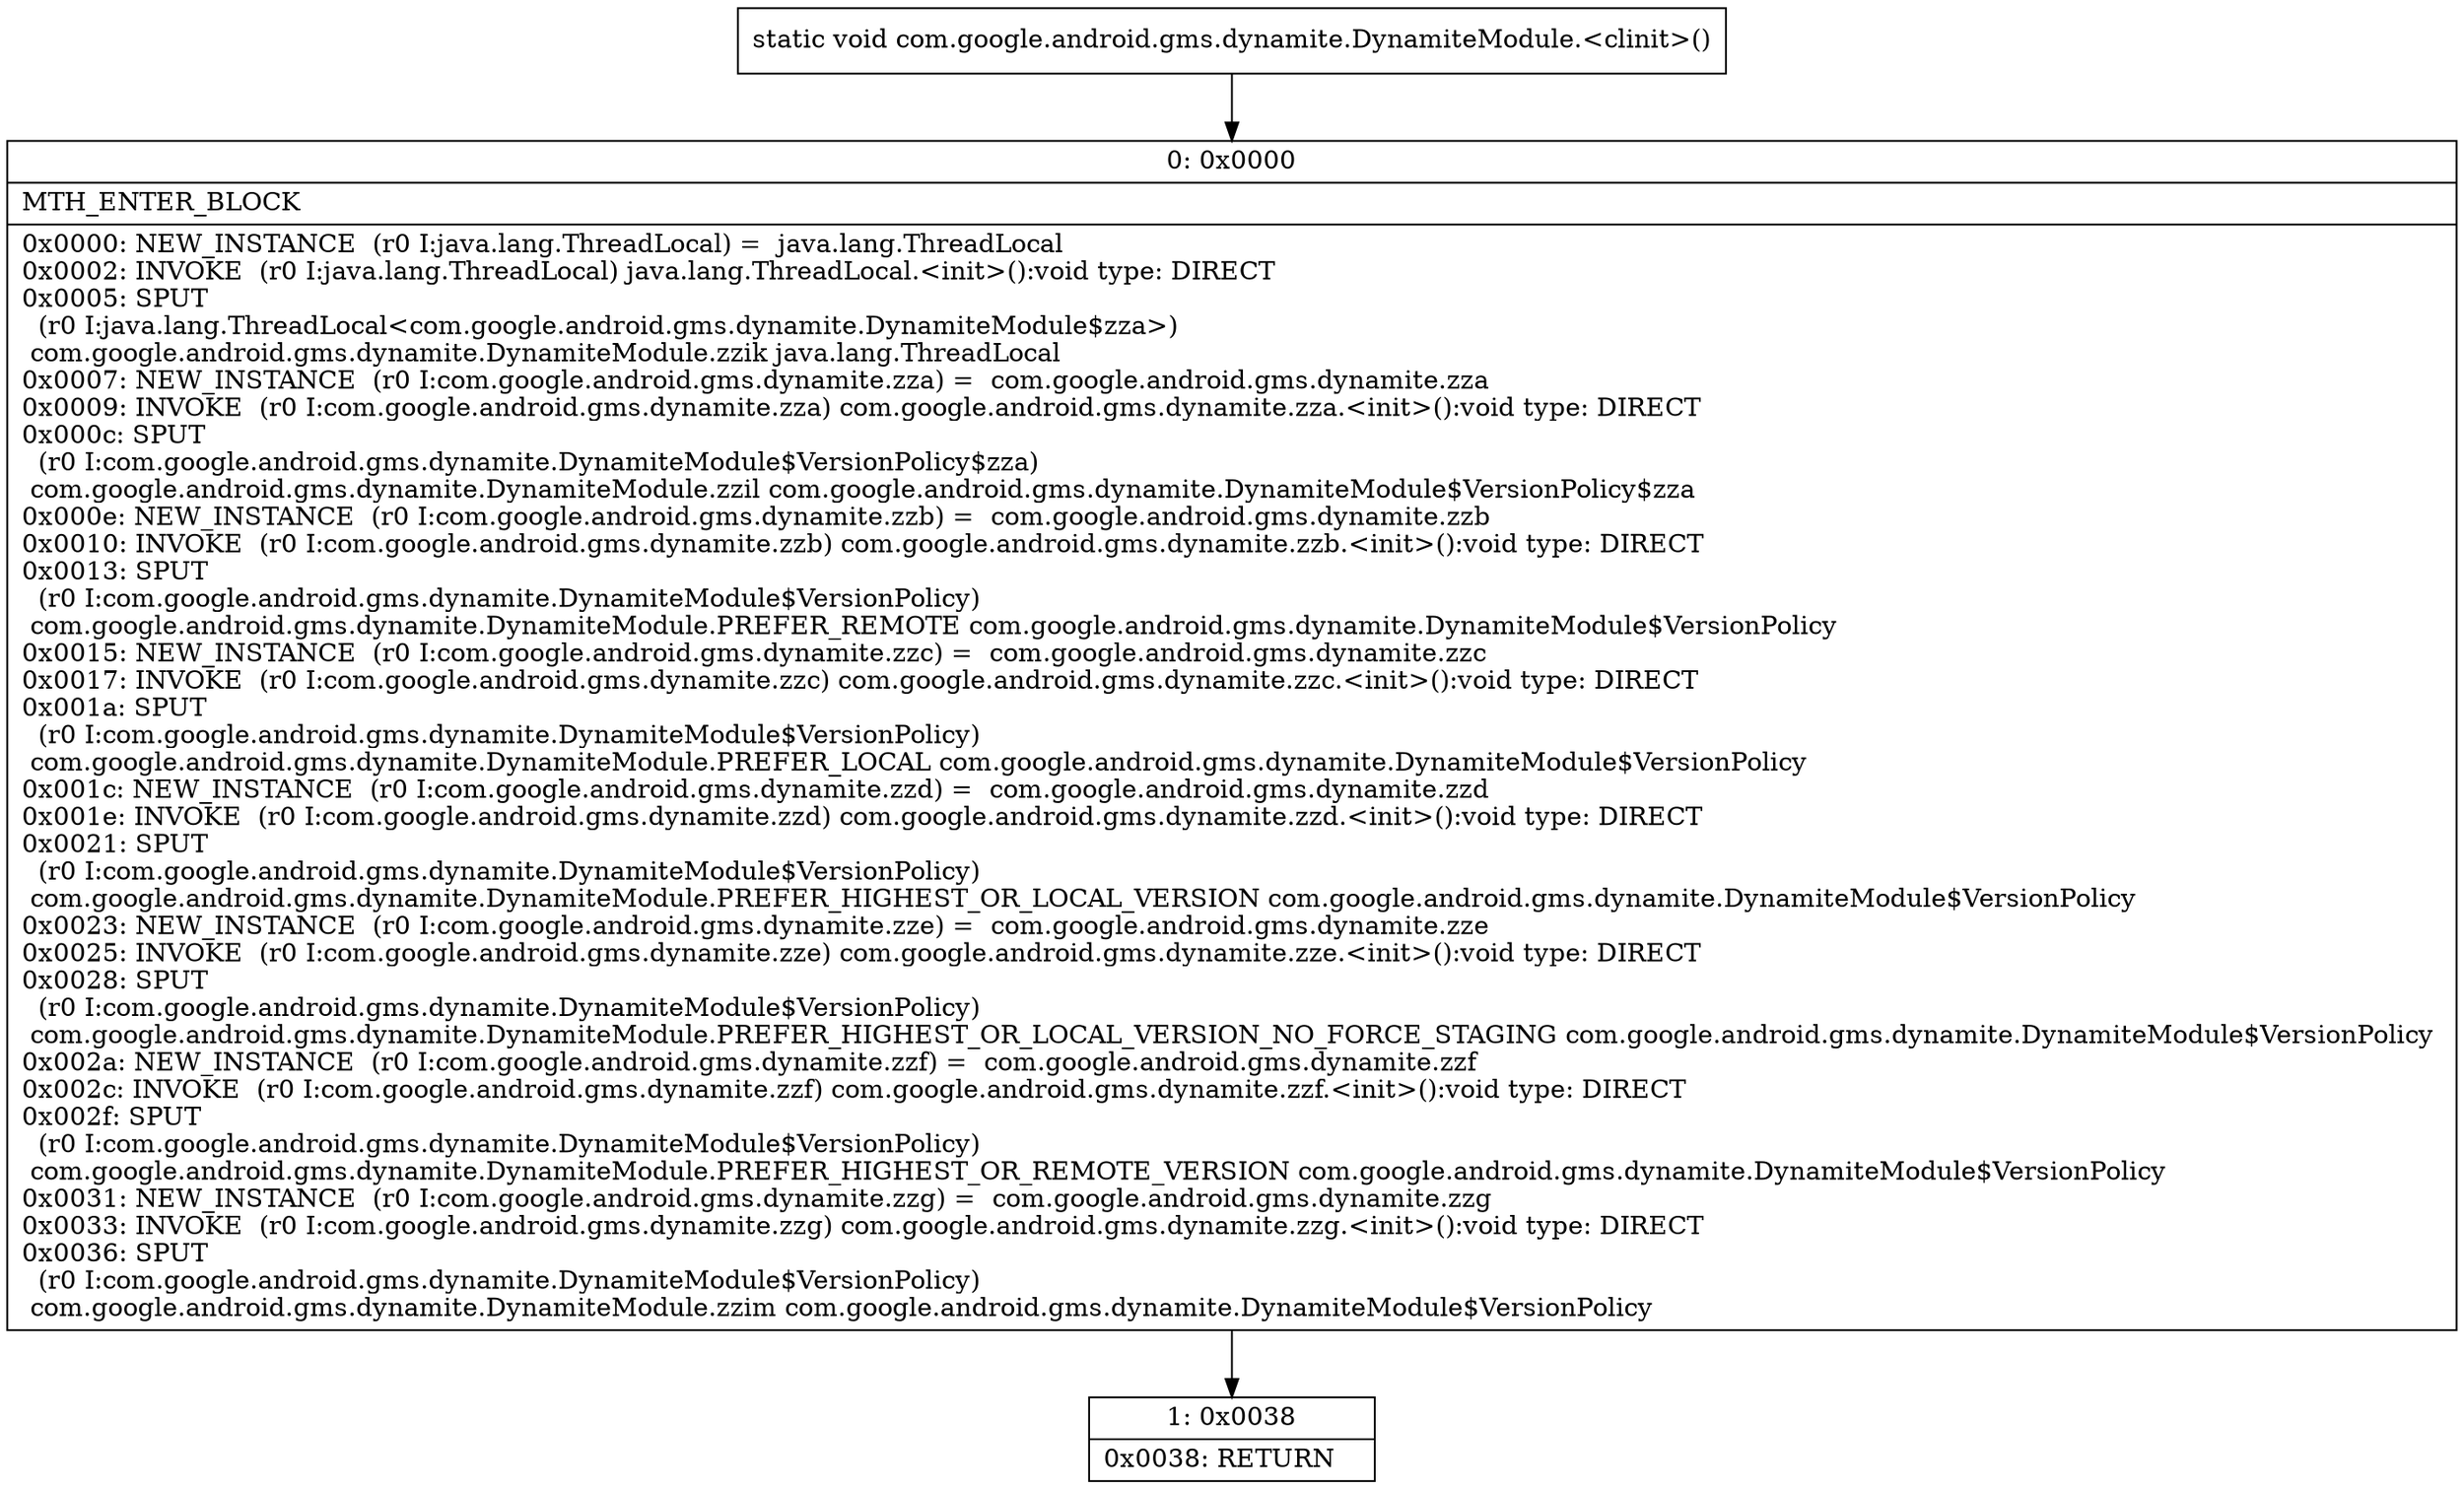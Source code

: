 digraph "CFG forcom.google.android.gms.dynamite.DynamiteModule.\<clinit\>()V" {
Node_0 [shape=record,label="{0\:\ 0x0000|MTH_ENTER_BLOCK\l|0x0000: NEW_INSTANCE  (r0 I:java.lang.ThreadLocal) =  java.lang.ThreadLocal \l0x0002: INVOKE  (r0 I:java.lang.ThreadLocal) java.lang.ThreadLocal.\<init\>():void type: DIRECT \l0x0005: SPUT  \l  (r0 I:java.lang.ThreadLocal\<com.google.android.gms.dynamite.DynamiteModule$zza\>)\l com.google.android.gms.dynamite.DynamiteModule.zzik java.lang.ThreadLocal \l0x0007: NEW_INSTANCE  (r0 I:com.google.android.gms.dynamite.zza) =  com.google.android.gms.dynamite.zza \l0x0009: INVOKE  (r0 I:com.google.android.gms.dynamite.zza) com.google.android.gms.dynamite.zza.\<init\>():void type: DIRECT \l0x000c: SPUT  \l  (r0 I:com.google.android.gms.dynamite.DynamiteModule$VersionPolicy$zza)\l com.google.android.gms.dynamite.DynamiteModule.zzil com.google.android.gms.dynamite.DynamiteModule$VersionPolicy$zza \l0x000e: NEW_INSTANCE  (r0 I:com.google.android.gms.dynamite.zzb) =  com.google.android.gms.dynamite.zzb \l0x0010: INVOKE  (r0 I:com.google.android.gms.dynamite.zzb) com.google.android.gms.dynamite.zzb.\<init\>():void type: DIRECT \l0x0013: SPUT  \l  (r0 I:com.google.android.gms.dynamite.DynamiteModule$VersionPolicy)\l com.google.android.gms.dynamite.DynamiteModule.PREFER_REMOTE com.google.android.gms.dynamite.DynamiteModule$VersionPolicy \l0x0015: NEW_INSTANCE  (r0 I:com.google.android.gms.dynamite.zzc) =  com.google.android.gms.dynamite.zzc \l0x0017: INVOKE  (r0 I:com.google.android.gms.dynamite.zzc) com.google.android.gms.dynamite.zzc.\<init\>():void type: DIRECT \l0x001a: SPUT  \l  (r0 I:com.google.android.gms.dynamite.DynamiteModule$VersionPolicy)\l com.google.android.gms.dynamite.DynamiteModule.PREFER_LOCAL com.google.android.gms.dynamite.DynamiteModule$VersionPolicy \l0x001c: NEW_INSTANCE  (r0 I:com.google.android.gms.dynamite.zzd) =  com.google.android.gms.dynamite.zzd \l0x001e: INVOKE  (r0 I:com.google.android.gms.dynamite.zzd) com.google.android.gms.dynamite.zzd.\<init\>():void type: DIRECT \l0x0021: SPUT  \l  (r0 I:com.google.android.gms.dynamite.DynamiteModule$VersionPolicy)\l com.google.android.gms.dynamite.DynamiteModule.PREFER_HIGHEST_OR_LOCAL_VERSION com.google.android.gms.dynamite.DynamiteModule$VersionPolicy \l0x0023: NEW_INSTANCE  (r0 I:com.google.android.gms.dynamite.zze) =  com.google.android.gms.dynamite.zze \l0x0025: INVOKE  (r0 I:com.google.android.gms.dynamite.zze) com.google.android.gms.dynamite.zze.\<init\>():void type: DIRECT \l0x0028: SPUT  \l  (r0 I:com.google.android.gms.dynamite.DynamiteModule$VersionPolicy)\l com.google.android.gms.dynamite.DynamiteModule.PREFER_HIGHEST_OR_LOCAL_VERSION_NO_FORCE_STAGING com.google.android.gms.dynamite.DynamiteModule$VersionPolicy \l0x002a: NEW_INSTANCE  (r0 I:com.google.android.gms.dynamite.zzf) =  com.google.android.gms.dynamite.zzf \l0x002c: INVOKE  (r0 I:com.google.android.gms.dynamite.zzf) com.google.android.gms.dynamite.zzf.\<init\>():void type: DIRECT \l0x002f: SPUT  \l  (r0 I:com.google.android.gms.dynamite.DynamiteModule$VersionPolicy)\l com.google.android.gms.dynamite.DynamiteModule.PREFER_HIGHEST_OR_REMOTE_VERSION com.google.android.gms.dynamite.DynamiteModule$VersionPolicy \l0x0031: NEW_INSTANCE  (r0 I:com.google.android.gms.dynamite.zzg) =  com.google.android.gms.dynamite.zzg \l0x0033: INVOKE  (r0 I:com.google.android.gms.dynamite.zzg) com.google.android.gms.dynamite.zzg.\<init\>():void type: DIRECT \l0x0036: SPUT  \l  (r0 I:com.google.android.gms.dynamite.DynamiteModule$VersionPolicy)\l com.google.android.gms.dynamite.DynamiteModule.zzim com.google.android.gms.dynamite.DynamiteModule$VersionPolicy \l}"];
Node_1 [shape=record,label="{1\:\ 0x0038|0x0038: RETURN   \l}"];
MethodNode[shape=record,label="{static void com.google.android.gms.dynamite.DynamiteModule.\<clinit\>() }"];
MethodNode -> Node_0;
Node_0 -> Node_1;
}

